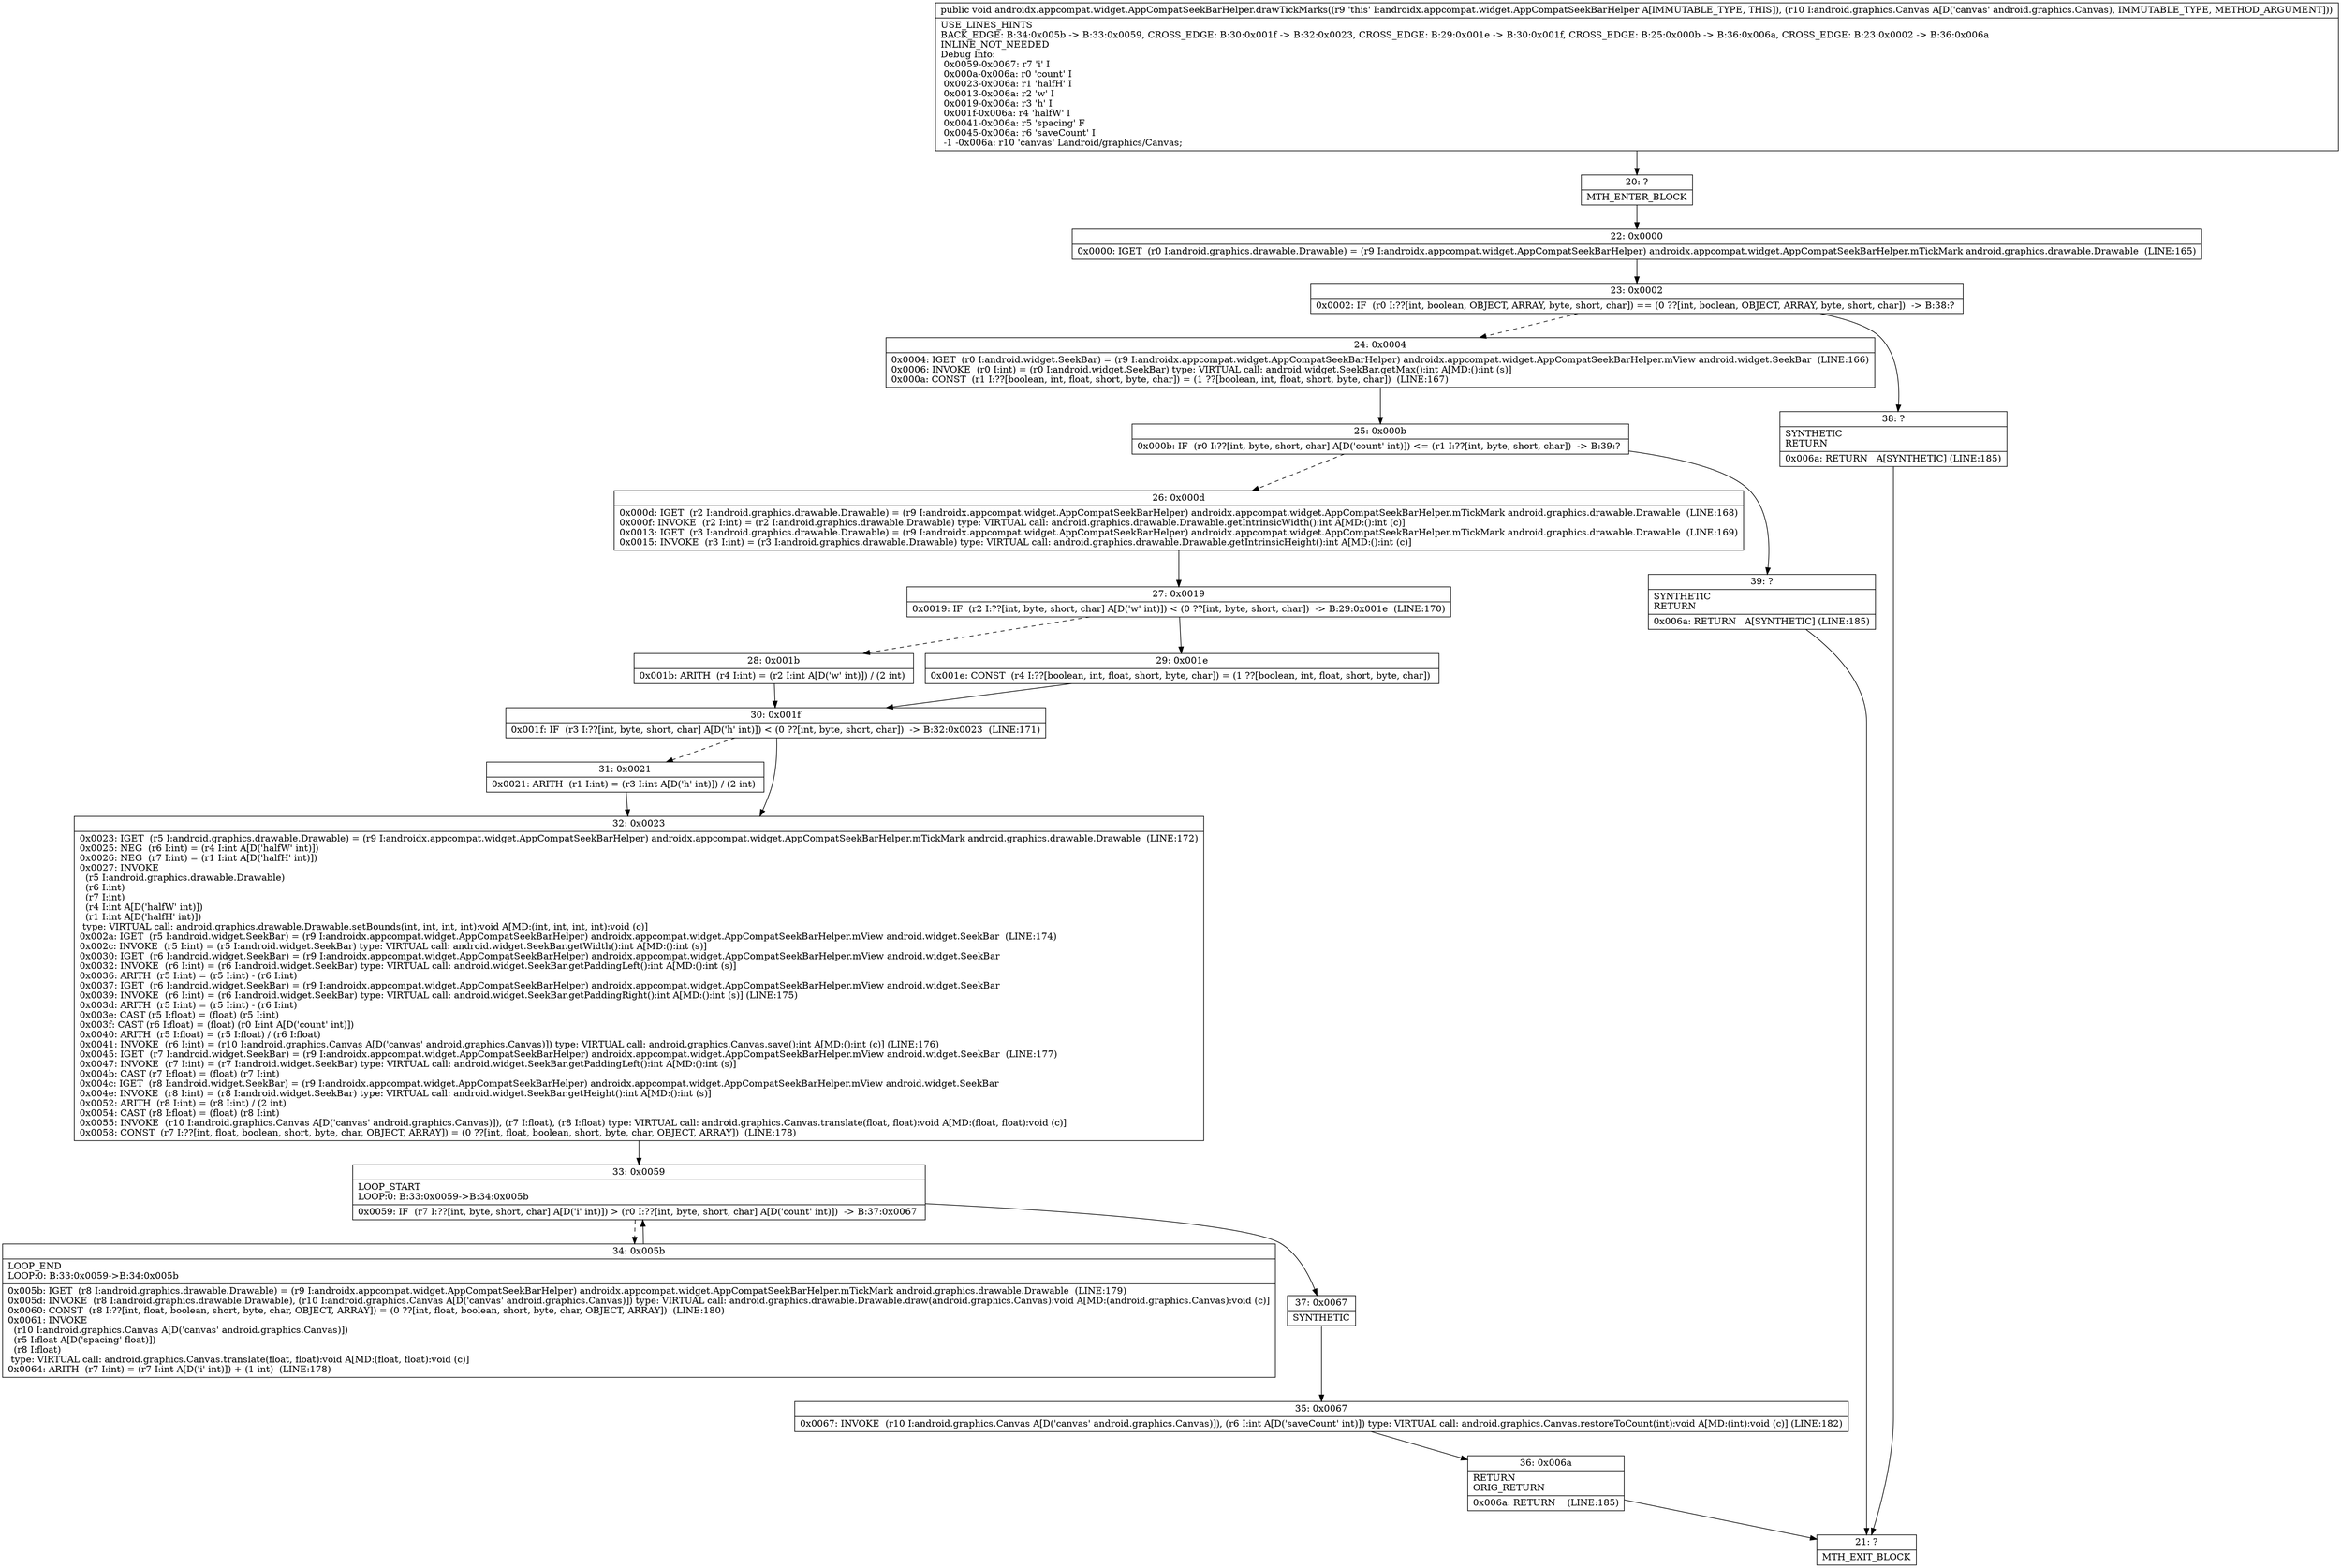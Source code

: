 digraph "CFG forandroidx.appcompat.widget.AppCompatSeekBarHelper.drawTickMarks(Landroid\/graphics\/Canvas;)V" {
Node_20 [shape=record,label="{20\:\ ?|MTH_ENTER_BLOCK\l}"];
Node_22 [shape=record,label="{22\:\ 0x0000|0x0000: IGET  (r0 I:android.graphics.drawable.Drawable) = (r9 I:androidx.appcompat.widget.AppCompatSeekBarHelper) androidx.appcompat.widget.AppCompatSeekBarHelper.mTickMark android.graphics.drawable.Drawable  (LINE:165)\l}"];
Node_23 [shape=record,label="{23\:\ 0x0002|0x0002: IF  (r0 I:??[int, boolean, OBJECT, ARRAY, byte, short, char]) == (0 ??[int, boolean, OBJECT, ARRAY, byte, short, char])  \-\> B:38:? \l}"];
Node_24 [shape=record,label="{24\:\ 0x0004|0x0004: IGET  (r0 I:android.widget.SeekBar) = (r9 I:androidx.appcompat.widget.AppCompatSeekBarHelper) androidx.appcompat.widget.AppCompatSeekBarHelper.mView android.widget.SeekBar  (LINE:166)\l0x0006: INVOKE  (r0 I:int) = (r0 I:android.widget.SeekBar) type: VIRTUAL call: android.widget.SeekBar.getMax():int A[MD:():int (s)]\l0x000a: CONST  (r1 I:??[boolean, int, float, short, byte, char]) = (1 ??[boolean, int, float, short, byte, char])  (LINE:167)\l}"];
Node_25 [shape=record,label="{25\:\ 0x000b|0x000b: IF  (r0 I:??[int, byte, short, char] A[D('count' int)]) \<= (r1 I:??[int, byte, short, char])  \-\> B:39:? \l}"];
Node_26 [shape=record,label="{26\:\ 0x000d|0x000d: IGET  (r2 I:android.graphics.drawable.Drawable) = (r9 I:androidx.appcompat.widget.AppCompatSeekBarHelper) androidx.appcompat.widget.AppCompatSeekBarHelper.mTickMark android.graphics.drawable.Drawable  (LINE:168)\l0x000f: INVOKE  (r2 I:int) = (r2 I:android.graphics.drawable.Drawable) type: VIRTUAL call: android.graphics.drawable.Drawable.getIntrinsicWidth():int A[MD:():int (c)]\l0x0013: IGET  (r3 I:android.graphics.drawable.Drawable) = (r9 I:androidx.appcompat.widget.AppCompatSeekBarHelper) androidx.appcompat.widget.AppCompatSeekBarHelper.mTickMark android.graphics.drawable.Drawable  (LINE:169)\l0x0015: INVOKE  (r3 I:int) = (r3 I:android.graphics.drawable.Drawable) type: VIRTUAL call: android.graphics.drawable.Drawable.getIntrinsicHeight():int A[MD:():int (c)]\l}"];
Node_27 [shape=record,label="{27\:\ 0x0019|0x0019: IF  (r2 I:??[int, byte, short, char] A[D('w' int)]) \< (0 ??[int, byte, short, char])  \-\> B:29:0x001e  (LINE:170)\l}"];
Node_28 [shape=record,label="{28\:\ 0x001b|0x001b: ARITH  (r4 I:int) = (r2 I:int A[D('w' int)]) \/ (2 int) \l}"];
Node_30 [shape=record,label="{30\:\ 0x001f|0x001f: IF  (r3 I:??[int, byte, short, char] A[D('h' int)]) \< (0 ??[int, byte, short, char])  \-\> B:32:0x0023  (LINE:171)\l}"];
Node_31 [shape=record,label="{31\:\ 0x0021|0x0021: ARITH  (r1 I:int) = (r3 I:int A[D('h' int)]) \/ (2 int) \l}"];
Node_32 [shape=record,label="{32\:\ 0x0023|0x0023: IGET  (r5 I:android.graphics.drawable.Drawable) = (r9 I:androidx.appcompat.widget.AppCompatSeekBarHelper) androidx.appcompat.widget.AppCompatSeekBarHelper.mTickMark android.graphics.drawable.Drawable  (LINE:172)\l0x0025: NEG  (r6 I:int) = (r4 I:int A[D('halfW' int)]) \l0x0026: NEG  (r7 I:int) = (r1 I:int A[D('halfH' int)]) \l0x0027: INVOKE  \l  (r5 I:android.graphics.drawable.Drawable)\l  (r6 I:int)\l  (r7 I:int)\l  (r4 I:int A[D('halfW' int)])\l  (r1 I:int A[D('halfH' int)])\l type: VIRTUAL call: android.graphics.drawable.Drawable.setBounds(int, int, int, int):void A[MD:(int, int, int, int):void (c)]\l0x002a: IGET  (r5 I:android.widget.SeekBar) = (r9 I:androidx.appcompat.widget.AppCompatSeekBarHelper) androidx.appcompat.widget.AppCompatSeekBarHelper.mView android.widget.SeekBar  (LINE:174)\l0x002c: INVOKE  (r5 I:int) = (r5 I:android.widget.SeekBar) type: VIRTUAL call: android.widget.SeekBar.getWidth():int A[MD:():int (s)]\l0x0030: IGET  (r6 I:android.widget.SeekBar) = (r9 I:androidx.appcompat.widget.AppCompatSeekBarHelper) androidx.appcompat.widget.AppCompatSeekBarHelper.mView android.widget.SeekBar \l0x0032: INVOKE  (r6 I:int) = (r6 I:android.widget.SeekBar) type: VIRTUAL call: android.widget.SeekBar.getPaddingLeft():int A[MD:():int (s)]\l0x0036: ARITH  (r5 I:int) = (r5 I:int) \- (r6 I:int) \l0x0037: IGET  (r6 I:android.widget.SeekBar) = (r9 I:androidx.appcompat.widget.AppCompatSeekBarHelper) androidx.appcompat.widget.AppCompatSeekBarHelper.mView android.widget.SeekBar \l0x0039: INVOKE  (r6 I:int) = (r6 I:android.widget.SeekBar) type: VIRTUAL call: android.widget.SeekBar.getPaddingRight():int A[MD:():int (s)] (LINE:175)\l0x003d: ARITH  (r5 I:int) = (r5 I:int) \- (r6 I:int) \l0x003e: CAST (r5 I:float) = (float) (r5 I:int) \l0x003f: CAST (r6 I:float) = (float) (r0 I:int A[D('count' int)]) \l0x0040: ARITH  (r5 I:float) = (r5 I:float) \/ (r6 I:float) \l0x0041: INVOKE  (r6 I:int) = (r10 I:android.graphics.Canvas A[D('canvas' android.graphics.Canvas)]) type: VIRTUAL call: android.graphics.Canvas.save():int A[MD:():int (c)] (LINE:176)\l0x0045: IGET  (r7 I:android.widget.SeekBar) = (r9 I:androidx.appcompat.widget.AppCompatSeekBarHelper) androidx.appcompat.widget.AppCompatSeekBarHelper.mView android.widget.SeekBar  (LINE:177)\l0x0047: INVOKE  (r7 I:int) = (r7 I:android.widget.SeekBar) type: VIRTUAL call: android.widget.SeekBar.getPaddingLeft():int A[MD:():int (s)]\l0x004b: CAST (r7 I:float) = (float) (r7 I:int) \l0x004c: IGET  (r8 I:android.widget.SeekBar) = (r9 I:androidx.appcompat.widget.AppCompatSeekBarHelper) androidx.appcompat.widget.AppCompatSeekBarHelper.mView android.widget.SeekBar \l0x004e: INVOKE  (r8 I:int) = (r8 I:android.widget.SeekBar) type: VIRTUAL call: android.widget.SeekBar.getHeight():int A[MD:():int (s)]\l0x0052: ARITH  (r8 I:int) = (r8 I:int) \/ (2 int) \l0x0054: CAST (r8 I:float) = (float) (r8 I:int) \l0x0055: INVOKE  (r10 I:android.graphics.Canvas A[D('canvas' android.graphics.Canvas)]), (r7 I:float), (r8 I:float) type: VIRTUAL call: android.graphics.Canvas.translate(float, float):void A[MD:(float, float):void (c)]\l0x0058: CONST  (r7 I:??[int, float, boolean, short, byte, char, OBJECT, ARRAY]) = (0 ??[int, float, boolean, short, byte, char, OBJECT, ARRAY])  (LINE:178)\l}"];
Node_33 [shape=record,label="{33\:\ 0x0059|LOOP_START\lLOOP:0: B:33:0x0059\-\>B:34:0x005b\l|0x0059: IF  (r7 I:??[int, byte, short, char] A[D('i' int)]) \> (r0 I:??[int, byte, short, char] A[D('count' int)])  \-\> B:37:0x0067 \l}"];
Node_34 [shape=record,label="{34\:\ 0x005b|LOOP_END\lLOOP:0: B:33:0x0059\-\>B:34:0x005b\l|0x005b: IGET  (r8 I:android.graphics.drawable.Drawable) = (r9 I:androidx.appcompat.widget.AppCompatSeekBarHelper) androidx.appcompat.widget.AppCompatSeekBarHelper.mTickMark android.graphics.drawable.Drawable  (LINE:179)\l0x005d: INVOKE  (r8 I:android.graphics.drawable.Drawable), (r10 I:android.graphics.Canvas A[D('canvas' android.graphics.Canvas)]) type: VIRTUAL call: android.graphics.drawable.Drawable.draw(android.graphics.Canvas):void A[MD:(android.graphics.Canvas):void (c)]\l0x0060: CONST  (r8 I:??[int, float, boolean, short, byte, char, OBJECT, ARRAY]) = (0 ??[int, float, boolean, short, byte, char, OBJECT, ARRAY])  (LINE:180)\l0x0061: INVOKE  \l  (r10 I:android.graphics.Canvas A[D('canvas' android.graphics.Canvas)])\l  (r5 I:float A[D('spacing' float)])\l  (r8 I:float)\l type: VIRTUAL call: android.graphics.Canvas.translate(float, float):void A[MD:(float, float):void (c)]\l0x0064: ARITH  (r7 I:int) = (r7 I:int A[D('i' int)]) + (1 int)  (LINE:178)\l}"];
Node_37 [shape=record,label="{37\:\ 0x0067|SYNTHETIC\l}"];
Node_35 [shape=record,label="{35\:\ 0x0067|0x0067: INVOKE  (r10 I:android.graphics.Canvas A[D('canvas' android.graphics.Canvas)]), (r6 I:int A[D('saveCount' int)]) type: VIRTUAL call: android.graphics.Canvas.restoreToCount(int):void A[MD:(int):void (c)] (LINE:182)\l}"];
Node_36 [shape=record,label="{36\:\ 0x006a|RETURN\lORIG_RETURN\l|0x006a: RETURN    (LINE:185)\l}"];
Node_21 [shape=record,label="{21\:\ ?|MTH_EXIT_BLOCK\l}"];
Node_29 [shape=record,label="{29\:\ 0x001e|0x001e: CONST  (r4 I:??[boolean, int, float, short, byte, char]) = (1 ??[boolean, int, float, short, byte, char]) \l}"];
Node_39 [shape=record,label="{39\:\ ?|SYNTHETIC\lRETURN\l|0x006a: RETURN   A[SYNTHETIC] (LINE:185)\l}"];
Node_38 [shape=record,label="{38\:\ ?|SYNTHETIC\lRETURN\l|0x006a: RETURN   A[SYNTHETIC] (LINE:185)\l}"];
MethodNode[shape=record,label="{public void androidx.appcompat.widget.AppCompatSeekBarHelper.drawTickMarks((r9 'this' I:androidx.appcompat.widget.AppCompatSeekBarHelper A[IMMUTABLE_TYPE, THIS]), (r10 I:android.graphics.Canvas A[D('canvas' android.graphics.Canvas), IMMUTABLE_TYPE, METHOD_ARGUMENT]))  | USE_LINES_HINTS\lBACK_EDGE: B:34:0x005b \-\> B:33:0x0059, CROSS_EDGE: B:30:0x001f \-\> B:32:0x0023, CROSS_EDGE: B:29:0x001e \-\> B:30:0x001f, CROSS_EDGE: B:25:0x000b \-\> B:36:0x006a, CROSS_EDGE: B:23:0x0002 \-\> B:36:0x006a\lINLINE_NOT_NEEDED\lDebug Info:\l  0x0059\-0x0067: r7 'i' I\l  0x000a\-0x006a: r0 'count' I\l  0x0023\-0x006a: r1 'halfH' I\l  0x0013\-0x006a: r2 'w' I\l  0x0019\-0x006a: r3 'h' I\l  0x001f\-0x006a: r4 'halfW' I\l  0x0041\-0x006a: r5 'spacing' F\l  0x0045\-0x006a: r6 'saveCount' I\l  \-1 \-0x006a: r10 'canvas' Landroid\/graphics\/Canvas;\l}"];
MethodNode -> Node_20;Node_20 -> Node_22;
Node_22 -> Node_23;
Node_23 -> Node_24[style=dashed];
Node_23 -> Node_38;
Node_24 -> Node_25;
Node_25 -> Node_26[style=dashed];
Node_25 -> Node_39;
Node_26 -> Node_27;
Node_27 -> Node_28[style=dashed];
Node_27 -> Node_29;
Node_28 -> Node_30;
Node_30 -> Node_31[style=dashed];
Node_30 -> Node_32;
Node_31 -> Node_32;
Node_32 -> Node_33;
Node_33 -> Node_34[style=dashed];
Node_33 -> Node_37;
Node_34 -> Node_33;
Node_37 -> Node_35;
Node_35 -> Node_36;
Node_36 -> Node_21;
Node_29 -> Node_30;
Node_39 -> Node_21;
Node_38 -> Node_21;
}

